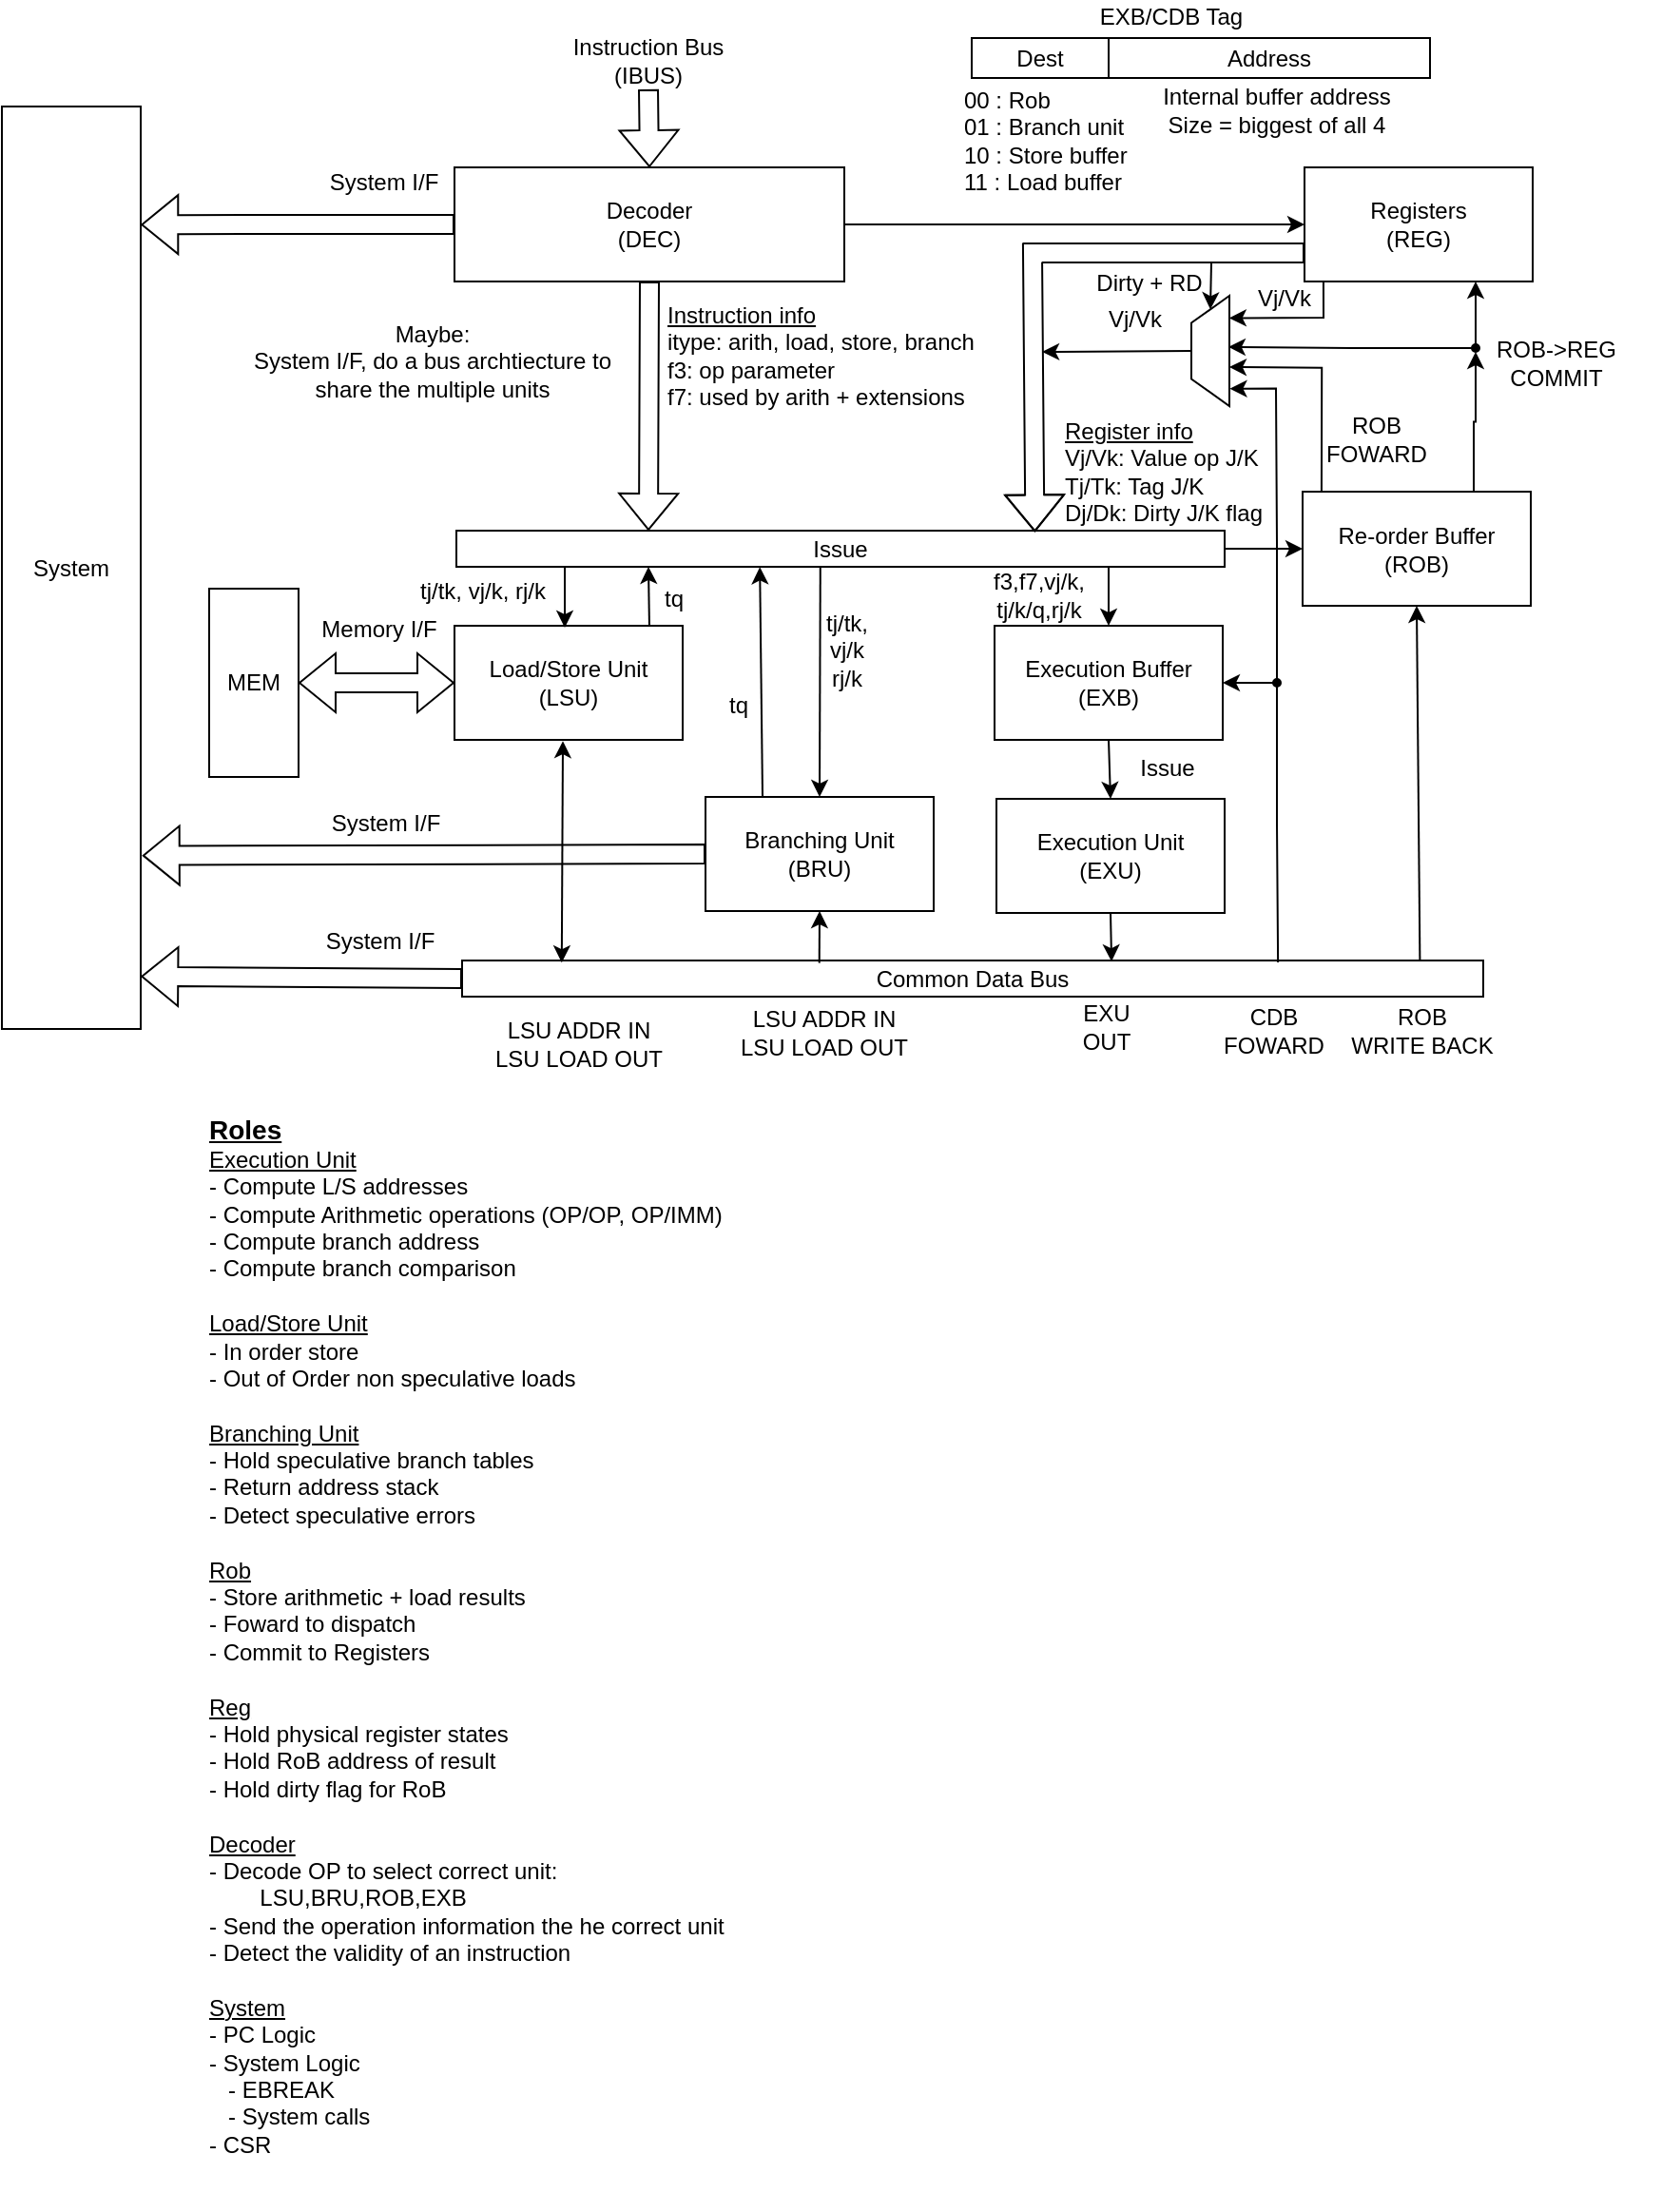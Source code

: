 <mxfile version="26.0.9">
  <diagram name="Page-1" id="hICVb3PXgQp4XZ-NFqc1">
    <mxGraphModel dx="2555" dy="998" grid="1" gridSize="1" guides="1" tooltips="1" connect="1" arrows="1" fold="1" page="1" pageScale="1" pageWidth="827" pageHeight="1169" math="0" shadow="0">
      <root>
        <mxCell id="0" />
        <mxCell id="1" parent="0" />
        <mxCell id="N60BsP4KLaxAKNDXYo9Y-1" value="Decoder&lt;div&gt;(DEC)&lt;/div&gt;" style="rounded=0;whiteSpace=wrap;html=1;" parent="1" vertex="1">
          <mxGeometry x="150" y="94" width="205" height="60" as="geometry" />
        </mxCell>
        <mxCell id="N60BsP4KLaxAKNDXYo9Y-2" value="Load/Store Unit&lt;div&gt;(LSU)&lt;/div&gt;" style="rounded=0;whiteSpace=wrap;html=1;" parent="1" vertex="1">
          <mxGeometry x="150" y="335" width="120" height="60" as="geometry" />
        </mxCell>
        <mxCell id="N60BsP4KLaxAKNDXYo9Y-3" value="Execution Buffer&lt;div&gt;(EXB)&lt;/div&gt;" style="rounded=0;whiteSpace=wrap;html=1;" parent="1" vertex="1">
          <mxGeometry x="434" y="335" width="120" height="60" as="geometry" />
        </mxCell>
        <mxCell id="N60BsP4KLaxAKNDXYo9Y-4" value="Execution Unit&lt;div&gt;(EXU)&lt;/div&gt;" style="rounded=0;whiteSpace=wrap;html=1;" parent="1" vertex="1">
          <mxGeometry x="435" y="426" width="120" height="60" as="geometry" />
        </mxCell>
        <mxCell id="N60BsP4KLaxAKNDXYo9Y-5" value="Branching Unit&lt;div&gt;(BRU)&lt;/div&gt;" style="rounded=0;whiteSpace=wrap;html=1;" parent="1" vertex="1">
          <mxGeometry x="282" y="425" width="120" height="60" as="geometry" />
        </mxCell>
        <mxCell id="N60BsP4KLaxAKNDXYo9Y-6" value="Registers&lt;div&gt;(REG)&lt;/div&gt;" style="rounded=0;whiteSpace=wrap;html=1;" parent="1" vertex="1">
          <mxGeometry x="597" y="94" width="120" height="60" as="geometry" />
        </mxCell>
        <mxCell id="51c8BZy0nsmlWtHxJZ0q-18" style="edgeStyle=orthogonalEdgeStyle;rounded=0;orthogonalLoop=1;jettySize=auto;html=1;exitX=0.75;exitY=0;exitDx=0;exitDy=0;entryX=0.5;entryY=1;entryDx=0;entryDy=0;" parent="1" source="N60BsP4KLaxAKNDXYo9Y-7" target="51c8BZy0nsmlWtHxJZ0q-13" edge="1">
          <mxGeometry relative="1" as="geometry" />
        </mxCell>
        <mxCell id="N60BsP4KLaxAKNDXYo9Y-7" value="Re-order Buffer&lt;div&gt;(ROB)&lt;/div&gt;" style="rounded=0;whiteSpace=wrap;html=1;" parent="1" vertex="1">
          <mxGeometry x="596" y="264.5" width="120" height="60" as="geometry" />
        </mxCell>
        <mxCell id="N60BsP4KLaxAKNDXYo9Y-9" value="" style="shape=flexArrow;endArrow=classic;html=1;rounded=0;entryX=0.5;entryY=0;entryDx=0;entryDy=0;exitX=0.5;exitY=1;exitDx=0;exitDy=0;" parent="1" source="N60BsP4KLaxAKNDXYo9Y-10" target="N60BsP4KLaxAKNDXYo9Y-1" edge="1">
          <mxGeometry width="50" height="50" relative="1" as="geometry">
            <mxPoint x="279" y="28" as="sourcePoint" />
            <mxPoint x="423" y="56" as="targetPoint" />
          </mxGeometry>
        </mxCell>
        <mxCell id="N60BsP4KLaxAKNDXYo9Y-10" value="Instruction Bus (IBUS)" style="text;html=1;align=center;verticalAlign=middle;whiteSpace=wrap;rounded=0;" parent="1" vertex="1">
          <mxGeometry x="195" y="23" width="114" height="30" as="geometry" />
        </mxCell>
        <mxCell id="N60BsP4KLaxAKNDXYo9Y-12" value="ROB-&amp;gt;&lt;span style=&quot;background-color: initial;&quot;&gt;REG&lt;/span&gt;&lt;div&gt;&lt;div&gt;COMMIT&lt;/div&gt;&lt;/div&gt;" style="text;html=1;align=center;verticalAlign=middle;resizable=0;points=[];autosize=1;strokeColor=none;fillColor=none;" parent="1" vertex="1">
          <mxGeometry x="688" y="176" width="82" height="42" as="geometry" />
        </mxCell>
        <mxCell id="N60BsP4KLaxAKNDXYo9Y-17" value="" style="endArrow=classic;html=1;rounded=0;exitX=0.938;exitY=0.053;exitDx=0;exitDy=0;entryX=0.5;entryY=1;entryDx=0;entryDy=0;exitPerimeter=0;" parent="1" source="N60BsP4KLaxAKNDXYo9Y-20" target="N60BsP4KLaxAKNDXYo9Y-7" edge="1">
          <mxGeometry width="50" height="50" relative="1" as="geometry">
            <mxPoint x="687" y="434" as="sourcePoint" />
            <mxPoint x="737" y="384" as="targetPoint" />
          </mxGeometry>
        </mxCell>
        <mxCell id="N60BsP4KLaxAKNDXYo9Y-18" value="" style="endArrow=classic;html=1;rounded=0;exitX=0.5;exitY=1;exitDx=0;exitDy=0;entryX=0.5;entryY=0;entryDx=0;entryDy=0;" parent="1" source="N60BsP4KLaxAKNDXYo9Y-3" target="N60BsP4KLaxAKNDXYo9Y-4" edge="1">
          <mxGeometry width="50" height="50" relative="1" as="geometry">
            <mxPoint x="468" y="388" as="sourcePoint" />
            <mxPoint x="518" y="338" as="targetPoint" />
          </mxGeometry>
        </mxCell>
        <mxCell id="N60BsP4KLaxAKNDXYo9Y-20" value="Common Data Bus" style="rounded=0;whiteSpace=wrap;html=1;" parent="1" vertex="1">
          <mxGeometry x="154" y="511" width="537" height="19" as="geometry" />
        </mxCell>
        <mxCell id="N60BsP4KLaxAKNDXYo9Y-21" value="" style="endArrow=classic;html=1;rounded=0;exitX=0.5;exitY=1;exitDx=0;exitDy=0;entryX=0.636;entryY=0.029;entryDx=0;entryDy=0;entryPerimeter=0;" parent="1" source="N60BsP4KLaxAKNDXYo9Y-4" target="N60BsP4KLaxAKNDXYo9Y-20" edge="1">
          <mxGeometry width="50" height="50" relative="1" as="geometry">
            <mxPoint x="449" y="516" as="sourcePoint" />
            <mxPoint x="499" y="466" as="targetPoint" />
          </mxGeometry>
        </mxCell>
        <mxCell id="N60BsP4KLaxAKNDXYo9Y-24" value="" style="endArrow=classic;startArrow=classic;html=1;rounded=0;exitX=0.475;exitY=1.01;exitDx=0;exitDy=0;exitPerimeter=0;entryX=0.349;entryY=0.058;entryDx=0;entryDy=0;entryPerimeter=0;" parent="1" source="N60BsP4KLaxAKNDXYo9Y-2" edge="1">
          <mxGeometry width="50" height="50" relative="1" as="geometry">
            <mxPoint x="95" y="519" as="sourcePoint" />
            <mxPoint x="206.413" y="512.102" as="targetPoint" />
          </mxGeometry>
        </mxCell>
        <mxCell id="N60BsP4KLaxAKNDXYo9Y-25" value="" style="endArrow=classic;html=1;rounded=0;exitX=0.083;exitY=-0.003;exitDx=0;exitDy=0;entryX=0.45;entryY=1.044;entryDx=0;entryDy=0;entryPerimeter=0;exitPerimeter=0;" parent="1" source="N60BsP4KLaxAKNDXYo9Y-7" edge="1">
          <mxGeometry width="50" height="50" relative="1" as="geometry">
            <mxPoint x="607.51" y="265.64" as="sourcePoint" />
            <mxPoint x="557.49" y="199.0" as="targetPoint" />
            <Array as="points">
              <mxPoint x="606.11" y="199.4" />
            </Array>
          </mxGeometry>
        </mxCell>
        <mxCell id="N60BsP4KLaxAKNDXYo9Y-29" value="" style="verticalLabelPosition=middle;verticalAlign=middle;html=1;shape=trapezoid;perimeter=trapezoidPerimeter;whiteSpace=wrap;size=0.246;arcSize=10;flipV=1;labelPosition=center;align=center;rotation=90;" parent="1" vertex="1">
          <mxGeometry x="518.5" y="180.5" width="58" height="20" as="geometry" />
        </mxCell>
        <mxCell id="N60BsP4KLaxAKNDXYo9Y-41" value="" style="endArrow=classic;html=1;rounded=0;entryX=0.202;entryY=0.995;entryDx=0;entryDy=0;entryPerimeter=0;exitX=0.083;exitY=1.004;exitDx=0;exitDy=0;exitPerimeter=0;" parent="1" source="N60BsP4KLaxAKNDXYo9Y-6" target="N60BsP4KLaxAKNDXYo9Y-29" edge="1">
          <mxGeometry width="50" height="50" relative="1" as="geometry">
            <mxPoint x="607" y="155" as="sourcePoint" />
            <mxPoint x="543" y="209" as="targetPoint" />
            <Array as="points">
              <mxPoint x="607" y="173" />
            </Array>
          </mxGeometry>
        </mxCell>
        <mxCell id="N60BsP4KLaxAKNDXYo9Y-42" value="" style="endArrow=classic;html=1;rounded=0;exitX=1;exitY=0.5;exitDx=0;exitDy=0;entryX=0;entryY=0.5;entryDx=0;entryDy=0;" parent="1" source="N60BsP4KLaxAKNDXYo9Y-1" target="N60BsP4KLaxAKNDXYo9Y-6" edge="1">
          <mxGeometry width="50" height="50" relative="1" as="geometry">
            <mxPoint x="374" y="193" as="sourcePoint" />
            <mxPoint x="424" y="143" as="targetPoint" />
          </mxGeometry>
        </mxCell>
        <mxCell id="zuAOiJDoNJujF5NY3xr4-8" style="edgeStyle=orthogonalEdgeStyle;rounded=0;orthogonalLoop=1;jettySize=auto;html=1;entryX=0;entryY=0.5;entryDx=0;entryDy=0;" parent="1" source="N60BsP4KLaxAKNDXYo9Y-45" target="N60BsP4KLaxAKNDXYo9Y-7" edge="1">
          <mxGeometry relative="1" as="geometry" />
        </mxCell>
        <mxCell id="N60BsP4KLaxAKNDXYo9Y-45" value="Issue" style="rounded=0;whiteSpace=wrap;html=1;" parent="1" vertex="1">
          <mxGeometry x="151" y="285" width="404" height="19" as="geometry" />
        </mxCell>
        <mxCell id="N60BsP4KLaxAKNDXYo9Y-46" value="" style="shape=flexArrow;endArrow=classic;html=1;rounded=0;exitX=0.5;exitY=1;exitDx=0;exitDy=0;entryX=0.25;entryY=0;entryDx=0;entryDy=0;" parent="1" source="N60BsP4KLaxAKNDXYo9Y-1" target="N60BsP4KLaxAKNDXYo9Y-45" edge="1">
          <mxGeometry width="50" height="50" relative="1" as="geometry">
            <mxPoint x="387" y="156" as="sourcePoint" />
            <mxPoint x="387" y="211" as="targetPoint" />
          </mxGeometry>
        </mxCell>
        <mxCell id="N60BsP4KLaxAKNDXYo9Y-49" value="" style="endArrow=classic;html=1;rounded=0;exitX=0.104;exitY=0.018;exitDx=0;exitDy=0;exitPerimeter=0;entryX=0.5;entryY=1;entryDx=0;entryDy=0;" parent="1" target="N60BsP4KLaxAKNDXYo9Y-5" edge="1">
          <mxGeometry width="50" height="50" relative="1" as="geometry">
            <mxPoint x="341.848" y="512.312" as="sourcePoint" />
            <mxPoint x="323" y="465.97" as="targetPoint" />
          </mxGeometry>
        </mxCell>
        <mxCell id="N60BsP4KLaxAKNDXYo9Y-53" value="ROB&lt;div&gt;FOWARD&lt;/div&gt;" style="text;html=1;align=center;verticalAlign=middle;whiteSpace=wrap;rounded=0;" parent="1" vertex="1">
          <mxGeometry x="605" y="222" width="60" height="30" as="geometry" />
        </mxCell>
        <mxCell id="N60BsP4KLaxAKNDXYo9Y-54" value="Vj/Vk" style="text;html=1;align=center;verticalAlign=middle;whiteSpace=wrap;rounded=0;" parent="1" vertex="1">
          <mxGeometry x="571" y="153" width="31" height="20" as="geometry" />
        </mxCell>
        <mxCell id="N60BsP4KLaxAKNDXYo9Y-59" value="" style="endArrow=classic;html=1;rounded=0;entryX=0.5;entryY=0;entryDx=0;entryDy=0;exitX=0.147;exitY=0.949;exitDx=0;exitDy=0;exitPerimeter=0;" parent="1" target="N60BsP4KLaxAKNDXYo9Y-5" edge="1">
          <mxGeometry width="50" height="50" relative="1" as="geometry">
            <mxPoint x="342.388" y="304.001" as="sourcePoint" />
            <mxPoint x="337" y="299.97" as="targetPoint" />
          </mxGeometry>
        </mxCell>
        <mxCell id="N60BsP4KLaxAKNDXYo9Y-60" value="" style="endArrow=classic;html=1;rounded=0;entryX=0.5;entryY=0;entryDx=0;entryDy=0;exitX=0.147;exitY=0.949;exitDx=0;exitDy=0;exitPerimeter=0;" parent="1" edge="1">
          <mxGeometry width="50" height="50" relative="1" as="geometry">
            <mxPoint x="208" y="304" as="sourcePoint" />
            <mxPoint x="208" y="336" as="targetPoint" />
          </mxGeometry>
        </mxCell>
        <mxCell id="N60BsP4KLaxAKNDXYo9Y-61" value="" style="endArrow=classic;html=1;rounded=0;entryX=0.5;entryY=0;entryDx=0;entryDy=0;exitX=0.849;exitY=1.02;exitDx=0;exitDy=0;exitPerimeter=0;" parent="1" source="N60BsP4KLaxAKNDXYo9Y-45" target="N60BsP4KLaxAKNDXYo9Y-3" edge="1">
          <mxGeometry width="50" height="50" relative="1" as="geometry">
            <mxPoint x="494" y="304" as="sourcePoint" />
            <mxPoint x="494" y="336" as="targetPoint" />
          </mxGeometry>
        </mxCell>
        <mxCell id="N60BsP4KLaxAKNDXYo9Y-62" value="Dirty + RD" style="text;html=1;align=center;verticalAlign=middle;whiteSpace=wrap;rounded=0;" parent="1" vertex="1">
          <mxGeometry x="486" y="145" width="59" height="20" as="geometry" />
        </mxCell>
        <mxCell id="N60BsP4KLaxAKNDXYo9Y-63" value="&lt;u&gt;Instruction info&lt;/u&gt;&lt;div&gt;itype: arith, load, store, branch&lt;/div&gt;&lt;div&gt;f3: op parameter&lt;/div&gt;&lt;div&gt;f7: used by arith + extensions&amp;nbsp;&lt;/div&gt;" style="text;html=1;align=left;verticalAlign=top;whiteSpace=wrap;rounded=0;" parent="1" vertex="1">
          <mxGeometry x="260" y="158" width="172" height="115" as="geometry" />
        </mxCell>
        <mxCell id="N60BsP4KLaxAKNDXYo9Y-64" value="Vj/Vk" style="text;html=1;align=center;verticalAlign=middle;whiteSpace=wrap;rounded=0;" parent="1" vertex="1">
          <mxGeometry x="492" y="161" width="32" height="26" as="geometry" />
        </mxCell>
        <mxCell id="N60BsP4KLaxAKNDXYo9Y-65" value="" style="shape=flexArrow;endArrow=classic;html=1;rounded=0;entryX=0.753;entryY=0.036;entryDx=0;entryDy=0;entryPerimeter=0;exitX=0;exitY=0.75;exitDx=0;exitDy=0;" parent="1" source="N60BsP4KLaxAKNDXYo9Y-6" target="N60BsP4KLaxAKNDXYo9Y-45" edge="1">
          <mxGeometry width="50" height="50" relative="1" as="geometry">
            <mxPoint x="454" y="143" as="sourcePoint" />
            <mxPoint x="446" y="154" as="targetPoint" />
            <Array as="points">
              <mxPoint x="454" y="139" />
            </Array>
          </mxGeometry>
        </mxCell>
        <mxCell id="N60BsP4KLaxAKNDXYo9Y-66" value="" style="endArrow=classic;html=1;rounded=0;exitX=0.5;exitY=1;exitDx=0;exitDy=0;" parent="1" source="N60BsP4KLaxAKNDXYo9Y-29" edge="1">
          <mxGeometry width="50" height="50" relative="1" as="geometry">
            <mxPoint x="534.965" y="190.0" as="sourcePoint" />
            <mxPoint x="459.04" y="191" as="targetPoint" />
          </mxGeometry>
        </mxCell>
        <mxCell id="N60BsP4KLaxAKNDXYo9Y-67" value="" style="endArrow=classic;html=1;rounded=0;entryX=0;entryY=0.5;entryDx=0;entryDy=0;" parent="1" target="N60BsP4KLaxAKNDXYo9Y-29" edge="1">
          <mxGeometry width="50" height="50" relative="1" as="geometry">
            <mxPoint x="548" y="144" as="sourcePoint" />
            <mxPoint x="564" y="147" as="targetPoint" />
          </mxGeometry>
        </mxCell>
        <mxCell id="N60BsP4KLaxAKNDXYo9Y-68" value="&lt;div&gt;&lt;u&gt;Register info&lt;/u&gt;&lt;/div&gt;&lt;div&gt;&lt;span style=&quot;background-color: initial;&quot;&gt;Vj/Vk: Value op J/K&lt;br&gt;&lt;/span&gt;&lt;/div&gt;&lt;div&gt;&lt;span style=&quot;background-color: initial;&quot;&gt;Tj/Tk: Tag J/K&lt;/span&gt;&lt;br&gt;&lt;/div&gt;&lt;div&gt;Dj/Dk: Dirty J/K flag&lt;/div&gt;" style="text;html=1;align=left;verticalAlign=top;whiteSpace=wrap;rounded=0;" parent="1" vertex="1">
          <mxGeometry x="469" y="219" width="107" height="63" as="geometry" />
        </mxCell>
        <mxCell id="N60BsP4KLaxAKNDXYo9Y-70" value="CDB&lt;div&gt;FOWARD&lt;/div&gt;" style="text;html=1;align=center;verticalAlign=middle;whiteSpace=wrap;rounded=0;" parent="1" vertex="1">
          <mxGeometry x="551" y="533" width="60" height="30" as="geometry" />
        </mxCell>
        <mxCell id="N60BsP4KLaxAKNDXYo9Y-71" value="ROB&lt;div&gt;WRITE BACK&lt;/div&gt;" style="text;html=1;align=center;verticalAlign=middle;whiteSpace=wrap;rounded=0;" parent="1" vertex="1">
          <mxGeometry x="611" y="533" width="96" height="30" as="geometry" />
        </mxCell>
        <mxCell id="N60BsP4KLaxAKNDXYo9Y-72" value="EXU&lt;div&gt;OUT&lt;/div&gt;" style="text;html=1;align=center;verticalAlign=middle;whiteSpace=wrap;rounded=0;" parent="1" vertex="1">
          <mxGeometry x="463" y="531" width="60" height="30" as="geometry" />
        </mxCell>
        <mxCell id="N60BsP4KLaxAKNDXYo9Y-73" value="LSU ADDR IN&lt;div&gt;LSU LOAD OUT&lt;/div&gt;" style="text;html=1;align=center;verticalAlign=middle;whiteSpace=wrap;rounded=0;" parent="1" vertex="1">
          <mxGeometry x="294" y="534" width="101" height="30" as="geometry" />
        </mxCell>
        <mxCell id="N60BsP4KLaxAKNDXYo9Y-74" value="LSU ADDR IN&lt;div&gt;LSU LOAD OUT&lt;/div&gt;" style="text;html=1;align=center;verticalAlign=middle;whiteSpace=wrap;rounded=0;" parent="1" vertex="1">
          <mxGeometry x="165" y="540" width="101" height="30" as="geometry" />
        </mxCell>
        <mxCell id="N60BsP4KLaxAKNDXYo9Y-76" value="" style="shape=flexArrow;endArrow=classic;startArrow=classic;html=1;rounded=0;entryX=0;entryY=0.5;entryDx=0;entryDy=0;exitX=1;exitY=0.5;exitDx=0;exitDy=0;" parent="1" target="N60BsP4KLaxAKNDXYo9Y-2" edge="1" source="OZapL_WL2cgGTC7WxLqP-2">
          <mxGeometry width="100" height="100" relative="1" as="geometry">
            <mxPoint x="57" y="365" as="sourcePoint" />
            <mxPoint x="134" y="320" as="targetPoint" />
          </mxGeometry>
        </mxCell>
        <mxCell id="N60BsP4KLaxAKNDXYo9Y-77" value="Memory I/F" style="text;html=1;align=center;verticalAlign=middle;whiteSpace=wrap;rounded=0;" parent="1" vertex="1">
          <mxGeometry x="76" y="322" width="69" height="30" as="geometry" />
        </mxCell>
        <mxCell id="N60BsP4KLaxAKNDXYo9Y-78" value="" style="shape=flexArrow;endArrow=classic;html=1;rounded=0;exitX=0;exitY=0.5;exitDx=0;exitDy=0;entryX=1.012;entryY=0.812;entryDx=0;entryDy=0;entryPerimeter=0;" parent="1" source="N60BsP4KLaxAKNDXYo9Y-5" edge="1" target="OZapL_WL2cgGTC7WxLqP-1">
          <mxGeometry width="50" height="50" relative="1" as="geometry">
            <mxPoint x="86" y="475" as="sourcePoint" />
            <mxPoint x="60" y="456" as="targetPoint" />
          </mxGeometry>
        </mxCell>
        <mxCell id="N60BsP4KLaxAKNDXYo9Y-79" value="System I/F" style="text;html=1;align=center;verticalAlign=middle;whiteSpace=wrap;rounded=0;" parent="1" vertex="1">
          <mxGeometry x="84" y="424" width="60" height="30" as="geometry" />
        </mxCell>
        <mxCell id="51c8BZy0nsmlWtHxJZ0q-6" value="Address" style="rounded=0;whiteSpace=wrap;html=1;" parent="1" vertex="1">
          <mxGeometry x="494" y="26" width="169" height="21" as="geometry" />
        </mxCell>
        <mxCell id="51c8BZy0nsmlWtHxJZ0q-7" value="EXB/CDB Tag" style="text;html=1;align=center;verticalAlign=middle;whiteSpace=wrap;rounded=0;" parent="1" vertex="1">
          <mxGeometry x="487" y="6" width="80" height="17" as="geometry" />
        </mxCell>
        <mxCell id="51c8BZy0nsmlWtHxJZ0q-9" value="Dest" style="rounded=0;whiteSpace=wrap;html=1;" parent="1" vertex="1">
          <mxGeometry x="422" y="26" width="72" height="21" as="geometry" />
        </mxCell>
        <mxCell id="51c8BZy0nsmlWtHxJZ0q-10" value="00 : Rob&lt;div&gt;01 : Branch unit&lt;br&gt;&lt;div&gt;&lt;span style=&quot;background-color: initial;&quot;&gt;10 : Store buffer&lt;/span&gt;&lt;br&gt;&lt;/div&gt;&lt;/div&gt;&lt;div&gt;&lt;div&gt;11 : Load buffer&lt;/div&gt;&lt;/div&gt;" style="text;html=1;align=left;verticalAlign=middle;whiteSpace=wrap;rounded=0;" parent="1" vertex="1">
          <mxGeometry x="416" y="50" width="97" height="59" as="geometry" />
        </mxCell>
        <mxCell id="51c8BZy0nsmlWtHxJZ0q-11" value="Internal buffer address&lt;div&gt;Size = biggest of all 4&lt;/div&gt;" style="text;html=1;align=center;verticalAlign=middle;whiteSpace=wrap;rounded=0;" parent="1" vertex="1">
          <mxGeometry x="520" y="49" width="125" height="30" as="geometry" />
        </mxCell>
        <mxCell id="51c8BZy0nsmlWtHxJZ0q-13" value="" style="ellipse;whiteSpace=wrap;html=1;aspect=fixed;fillColor=#000000;" parent="1" vertex="1">
          <mxGeometry x="685" y="187" width="4" height="4" as="geometry" />
        </mxCell>
        <mxCell id="51c8BZy0nsmlWtHxJZ0q-16" style="edgeStyle=orthogonalEdgeStyle;rounded=0;orthogonalLoop=1;jettySize=auto;html=1;entryX=0.75;entryY=1;entryDx=0;entryDy=0;" parent="1" source="51c8BZy0nsmlWtHxJZ0q-13" target="N60BsP4KLaxAKNDXYo9Y-6" edge="1">
          <mxGeometry relative="1" as="geometry" />
        </mxCell>
        <mxCell id="51c8BZy0nsmlWtHxJZ0q-19" style="edgeStyle=orthogonalEdgeStyle;rounded=0;orthogonalLoop=1;jettySize=auto;html=1;entryX=0.464;entryY=0.972;entryDx=0;entryDy=0;entryPerimeter=0;" parent="1" source="51c8BZy0nsmlWtHxJZ0q-13" target="N60BsP4KLaxAKNDXYo9Y-29" edge="1">
          <mxGeometry relative="1" as="geometry" />
        </mxCell>
        <mxCell id="51c8BZy0nsmlWtHxJZ0q-21" value="" style="shape=flexArrow;endArrow=classic;html=1;rounded=0;exitX=0;exitY=0.5;exitDx=0;exitDy=0;entryX=1.002;entryY=0.128;entryDx=0;entryDy=0;entryPerimeter=0;" parent="1" source="N60BsP4KLaxAKNDXYo9Y-1" edge="1" target="OZapL_WL2cgGTC7WxLqP-1">
          <mxGeometry width="50" height="50" relative="1" as="geometry">
            <mxPoint x="123" y="128" as="sourcePoint" />
            <mxPoint x="57" y="124" as="targetPoint" />
          </mxGeometry>
        </mxCell>
        <mxCell id="51c8BZy0nsmlWtHxJZ0q-22" value="System I/F" style="text;html=1;align=center;verticalAlign=middle;whiteSpace=wrap;rounded=0;" parent="1" vertex="1">
          <mxGeometry x="83" y="87" width="60" height="30" as="geometry" />
        </mxCell>
        <mxCell id="51c8BZy0nsmlWtHxJZ0q-23" value="&lt;div&gt;&lt;b&gt;&lt;font style=&quot;font-size: 14px;&quot;&gt;&lt;u&gt;Roles&lt;/u&gt;&lt;/font&gt;&lt;/b&gt;&lt;/div&gt;&lt;u&gt;Execution Unit&lt;/u&gt;&lt;div&gt;- Compute L/S addresses&lt;/div&gt;&lt;div&gt;- Compute Arithmetic operations (OP/OP, OP/IMM)&lt;/div&gt;&lt;div&gt;- Compute branch address&lt;/div&gt;&lt;div&gt;- Compute branch comparison&lt;/div&gt;&lt;div&gt;&lt;br&gt;&lt;/div&gt;&lt;div&gt;&lt;u&gt;Load/Store Unit&lt;/u&gt;&lt;/div&gt;&lt;div&gt;- In order store&lt;/div&gt;&lt;div&gt;- Out of Order non speculative loads&lt;/div&gt;&lt;div&gt;&lt;br&gt;&lt;/div&gt;&lt;div&gt;&lt;u&gt;Branching Unit&lt;/u&gt;&lt;/div&gt;&lt;div&gt;- Hold speculative branch tables&lt;/div&gt;&lt;div&gt;- Return address stack&lt;/div&gt;&lt;div&gt;- Detect speculative errors&lt;/div&gt;&lt;div&gt;&lt;br&gt;&lt;/div&gt;&lt;div&gt;&lt;u&gt;Rob&lt;/u&gt;&lt;/div&gt;&lt;div&gt;- Store arithmetic + load results&lt;/div&gt;&lt;div&gt;- Foward to dispatch&lt;/div&gt;&lt;div&gt;- Commit to Registers&lt;/div&gt;&lt;div&gt;&lt;br&gt;&lt;/div&gt;&lt;div&gt;&lt;u&gt;Reg&lt;/u&gt;&lt;/div&gt;&lt;div&gt;- Hold physical register states&lt;/div&gt;&lt;div&gt;- Hold RoB address of result&lt;/div&gt;&lt;div&gt;- Hold dirty flag for RoB&lt;/div&gt;&lt;div&gt;&lt;br&gt;&lt;/div&gt;&lt;div&gt;&lt;u&gt;Decoder&lt;/u&gt;&lt;/div&gt;&lt;div&gt;- Decode OP to select correct unit:&lt;/div&gt;&lt;div&gt;&lt;span style=&quot;white-space: pre;&quot;&gt;&#x9;&lt;/span&gt;LSU,BRU,ROB,EXB&lt;/div&gt;&lt;div&gt;- Send the operation information the he correct unit&lt;/div&gt;&lt;div&gt;- Detect the validity of an instruction&lt;/div&gt;&lt;div&gt;&lt;br&gt;&lt;/div&gt;&lt;div&gt;&lt;u&gt;System&lt;/u&gt;&lt;/div&gt;&lt;div&gt;- PC Logic&lt;/div&gt;&lt;div&gt;- System Logic&lt;/div&gt;&lt;div&gt;&amp;nbsp; &amp;nbsp;- EBREAK&lt;/div&gt;&lt;div&gt;&amp;nbsp; &amp;nbsp;- System calls&lt;/div&gt;&lt;div&gt;- CSR&lt;/div&gt;" style="text;html=1;align=left;verticalAlign=top;whiteSpace=wrap;rounded=0;" parent="1" vertex="1">
          <mxGeometry x="19" y="585" width="765" height="583" as="geometry" />
        </mxCell>
        <mxCell id="51c8BZy0nsmlWtHxJZ0q-24" value="" style="shape=flexArrow;endArrow=classic;html=1;rounded=0;exitX=0;exitY=0.5;exitDx=0;exitDy=0;entryX=1.002;entryY=0.943;entryDx=0;entryDy=0;entryPerimeter=0;" parent="1" source="N60BsP4KLaxAKNDXYo9Y-20" edge="1" target="OZapL_WL2cgGTC7WxLqP-1">
          <mxGeometry width="50" height="50" relative="1" as="geometry">
            <mxPoint x="141" y="518" as="sourcePoint" />
            <mxPoint x="57" y="521" as="targetPoint" />
          </mxGeometry>
        </mxCell>
        <mxCell id="51c8BZy0nsmlWtHxJZ0q-25" value="System I/F" style="text;html=1;align=center;verticalAlign=middle;whiteSpace=wrap;rounded=0;" parent="1" vertex="1">
          <mxGeometry x="81" y="486" width="60" height="30" as="geometry" />
        </mxCell>
        <mxCell id="51c8BZy0nsmlWtHxJZ0q-27" value="Maybe:&lt;div&gt;System I/F, do a bus archtiecture to share the multiple units&lt;/div&gt;" style="text;html=1;align=center;verticalAlign=middle;whiteSpace=wrap;rounded=0;" parent="1" vertex="1">
          <mxGeometry x="40" y="161" width="197" height="70" as="geometry" />
        </mxCell>
        <mxCell id="zuAOiJDoNJujF5NY3xr4-4" style="edgeStyle=orthogonalEdgeStyle;rounded=0;orthogonalLoop=1;jettySize=auto;html=1;entryX=1;entryY=0.5;entryDx=0;entryDy=0;" parent="1" source="zuAOiJDoNJujF5NY3xr4-1" target="N60BsP4KLaxAKNDXYo9Y-3" edge="1">
          <mxGeometry relative="1" as="geometry" />
        </mxCell>
        <mxCell id="zuAOiJDoNJujF5NY3xr4-6" style="edgeStyle=orthogonalEdgeStyle;rounded=0;orthogonalLoop=1;jettySize=auto;html=1;entryX=0.842;entryY=1.012;entryDx=0;entryDy=0;entryPerimeter=0;" parent="1" source="zuAOiJDoNJujF5NY3xr4-1" target="N60BsP4KLaxAKNDXYo9Y-29" edge="1">
          <mxGeometry relative="1" as="geometry">
            <Array as="points">
              <mxPoint x="583" y="291" />
              <mxPoint x="582" y="291" />
              <mxPoint x="582" y="210" />
            </Array>
          </mxGeometry>
        </mxCell>
        <mxCell id="zuAOiJDoNJujF5NY3xr4-1" value="" style="ellipse;whiteSpace=wrap;html=1;aspect=fixed;fillColor=#000000;" parent="1" vertex="1">
          <mxGeometry x="580.5" y="363" width="4" height="4" as="geometry" />
        </mxCell>
        <mxCell id="zuAOiJDoNJujF5NY3xr4-5" style="edgeStyle=orthogonalEdgeStyle;rounded=0;orthogonalLoop=1;jettySize=auto;html=1;exitX=0.5;exitY=1;exitDx=0;exitDy=0;entryX=0.799;entryY=0.053;entryDx=0;entryDy=0;entryPerimeter=0;endArrow=none;endFill=0;" parent="1" source="zuAOiJDoNJujF5NY3xr4-1" target="N60BsP4KLaxAKNDXYo9Y-20" edge="1">
          <mxGeometry relative="1" as="geometry" />
        </mxCell>
        <mxCell id="-nfbzxMUDmahgbwtfxQF-1" value="" style="endArrow=classic;html=1;rounded=0;exitX=0.854;exitY=0.007;exitDx=0;exitDy=0;entryX=0.25;entryY=1;entryDx=0;entryDy=0;exitPerimeter=0;" parent="1" source="N60BsP4KLaxAKNDXYo9Y-2" target="N60BsP4KLaxAKNDXYo9Y-45" edge="1">
          <mxGeometry width="50" height="50" relative="1" as="geometry">
            <mxPoint x="314" y="373" as="sourcePoint" />
            <mxPoint x="364" y="323" as="targetPoint" />
            <Array as="points" />
          </mxGeometry>
        </mxCell>
        <mxCell id="-nfbzxMUDmahgbwtfxQF-2" value="tq" style="text;html=1;align=center;verticalAlign=middle;whiteSpace=wrap;rounded=0;" parent="1" vertex="1">
          <mxGeometry x="257" y="314" width="17" height="13" as="geometry" />
        </mxCell>
        <mxCell id="-nfbzxMUDmahgbwtfxQF-3" value="" style="endArrow=classic;html=1;rounded=0;exitX=0.25;exitY=0;exitDx=0;exitDy=0;entryX=0.395;entryY=1.009;entryDx=0;entryDy=0;entryPerimeter=0;" parent="1" source="N60BsP4KLaxAKNDXYo9Y-5" target="N60BsP4KLaxAKNDXYo9Y-45" edge="1">
          <mxGeometry width="50" height="50" relative="1" as="geometry">
            <mxPoint x="311" y="373" as="sourcePoint" />
            <mxPoint x="311" y="342" as="targetPoint" />
            <Array as="points" />
          </mxGeometry>
        </mxCell>
        <mxCell id="-nfbzxMUDmahgbwtfxQF-4" value="tq" style="text;html=1;align=center;verticalAlign=middle;whiteSpace=wrap;rounded=0;" parent="1" vertex="1">
          <mxGeometry x="291" y="370" width="17" height="13" as="geometry" />
        </mxCell>
        <mxCell id="-nfbzxMUDmahgbwtfxQF-7" value="f3,f7,vj/k,&lt;div&gt;tj/k/q,rj/k&lt;/div&gt;" style="text;html=1;align=center;verticalAlign=middle;whiteSpace=wrap;rounded=0;" parent="1" vertex="1">
          <mxGeometry x="432" y="303" width="51" height="31" as="geometry" />
        </mxCell>
        <mxCell id="-nfbzxMUDmahgbwtfxQF-8" value="tj/tk,&lt;div&gt;vj/k&lt;/div&gt;&lt;div&gt;rj/k&lt;/div&gt;" style="text;html=1;align=center;verticalAlign=middle;whiteSpace=wrap;rounded=0;" parent="1" vertex="1">
          <mxGeometry x="342" y="326" width="29" height="44" as="geometry" />
        </mxCell>
        <mxCell id="-nfbzxMUDmahgbwtfxQF-12" value="Issue" style="text;html=1;align=center;verticalAlign=middle;whiteSpace=wrap;rounded=0;" parent="1" vertex="1">
          <mxGeometry x="506" y="402" width="38" height="15" as="geometry" />
        </mxCell>
        <mxCell id="-nfbzxMUDmahgbwtfxQF-13" value="tj/tk,&amp;nbsp;&lt;span style=&quot;background-color: initial;&quot;&gt;vj/k,&amp;nbsp;&lt;/span&gt;&lt;span style=&quot;background-color: initial;&quot;&gt;rj/k&lt;/span&gt;" style="text;html=1;align=center;verticalAlign=middle;whiteSpace=wrap;rounded=0;" parent="1" vertex="1">
          <mxGeometry x="131" y="305" width="68" height="24.5" as="geometry" />
        </mxCell>
        <mxCell id="OZapL_WL2cgGTC7WxLqP-1" value="System" style="rounded=0;whiteSpace=wrap;html=1;" vertex="1" parent="1">
          <mxGeometry x="-88" y="62" width="73" height="485" as="geometry" />
        </mxCell>
        <mxCell id="OZapL_WL2cgGTC7WxLqP-2" value="MEM" style="rounded=0;whiteSpace=wrap;html=1;" vertex="1" parent="1">
          <mxGeometry x="21" y="315.5" width="47" height="99" as="geometry" />
        </mxCell>
      </root>
    </mxGraphModel>
  </diagram>
</mxfile>
